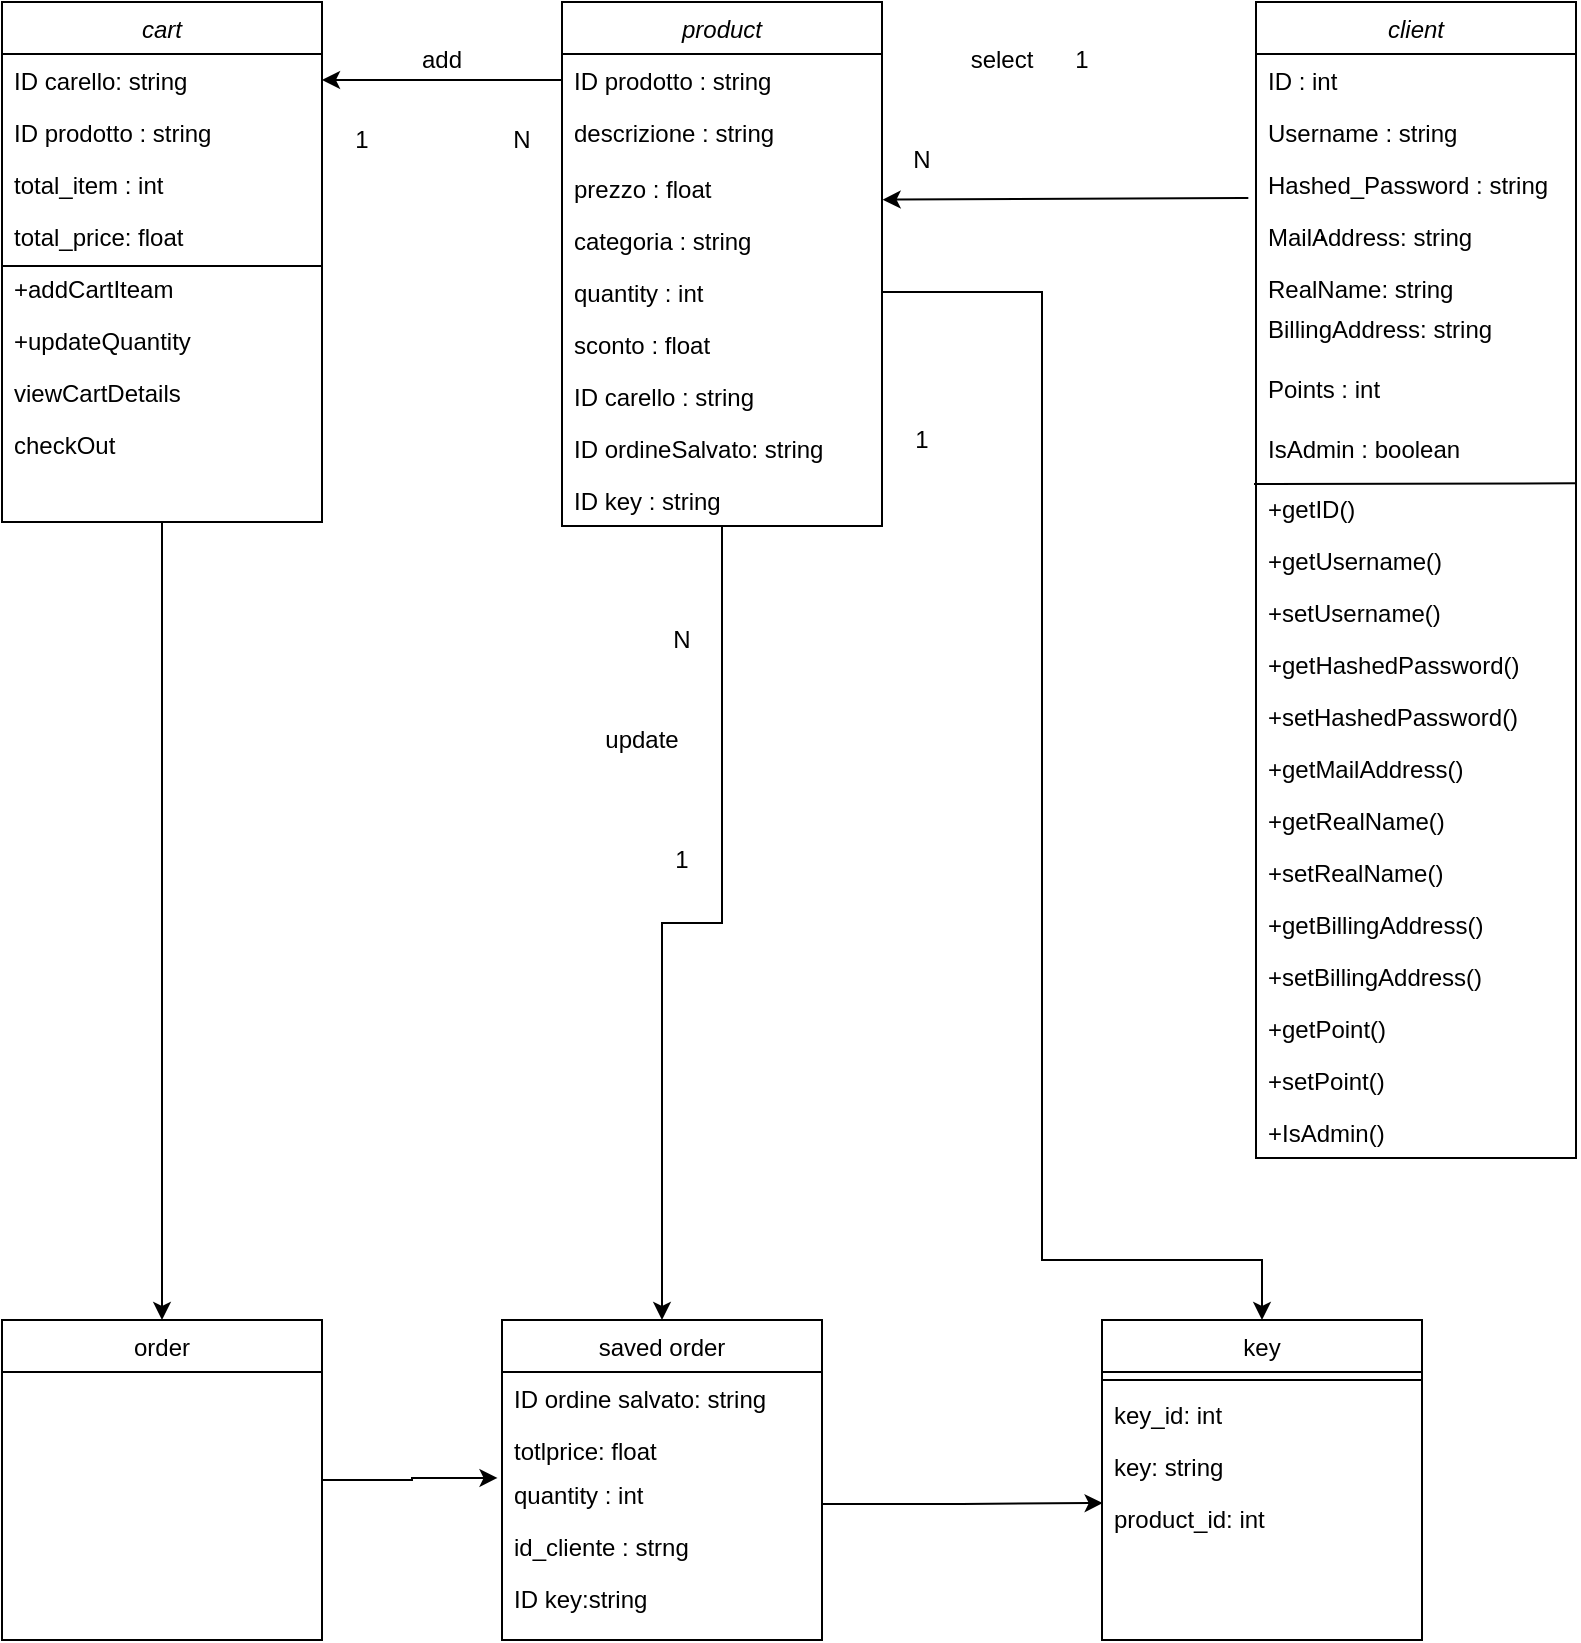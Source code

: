 <mxfile version="14.2.9" type="github"><diagram id="VeoFUl24I_dNdtMuMYzx" name="Page-1"><mxGraphModel dx="1216" dy="559" grid="1" gridSize="10" guides="1" tooltips="1" connect="1" arrows="1" fold="1" page="1" pageScale="1" pageWidth="827" pageHeight="1169" math="0" shadow="0"><root><mxCell id="WIyWlLk6GJQsqaUBKTNV-0"/><mxCell id="WIyWlLk6GJQsqaUBKTNV-1" parent="WIyWlLk6GJQsqaUBKTNV-0"/><mxCell id="Mv0XYe_JoWRZe7bj6yUm-20" style="edgeStyle=orthogonalEdgeStyle;rounded=0;orthogonalLoop=1;jettySize=auto;html=1;exitX=0.5;exitY=1;exitDx=0;exitDy=0;entryX=0.5;entryY=0;entryDx=0;entryDy=0;" parent="WIyWlLk6GJQsqaUBKTNV-1" source="zkfFHV4jXpPFQw0GAbJ--0" target="mndIu5OcAz433O3rEdWp-21" edge="1"><mxGeometry relative="1" as="geometry"><mxPoint x="400" y="600" as="targetPoint"/></mxGeometry></mxCell><mxCell id="zkfFHV4jXpPFQw0GAbJ--0" value="product" style="swimlane;fontStyle=2;align=center;verticalAlign=top;childLayout=stackLayout;horizontal=1;startSize=26;horizontalStack=0;resizeParent=1;resizeLast=0;collapsible=1;marginBottom=0;rounded=0;shadow=0;strokeWidth=1;" parent="WIyWlLk6GJQsqaUBKTNV-1" vertex="1"><mxGeometry x="320" y="61" width="160" height="262" as="geometry"><mxRectangle x="230" y="140" width="160" height="26" as="alternateBounds"/></mxGeometry></mxCell><mxCell id="zkfFHV4jXpPFQw0GAbJ--1" value="ID prodotto : string " style="text;align=left;verticalAlign=top;spacingLeft=4;spacingRight=4;overflow=hidden;rotatable=0;points=[[0,0.5],[1,0.5]];portConstraint=eastwest;" parent="zkfFHV4jXpPFQw0GAbJ--0" vertex="1"><mxGeometry y="26" width="160" height="26" as="geometry"/></mxCell><mxCell id="zkfFHV4jXpPFQw0GAbJ--2" value="descrizione : string&#xA;" style="text;align=left;verticalAlign=top;spacingLeft=4;spacingRight=4;overflow=hidden;rotatable=0;points=[[0,0.5],[1,0.5]];portConstraint=eastwest;rounded=0;shadow=0;html=0;" parent="zkfFHV4jXpPFQw0GAbJ--0" vertex="1"><mxGeometry y="52" width="160" height="28" as="geometry"/></mxCell><mxCell id="VRpzb3whiEWAZjZxAtdW-9" value="prezzo : float" style="text;align=left;verticalAlign=top;spacingLeft=4;spacingRight=4;overflow=hidden;rotatable=0;points=[[0,0.5],[1,0.5]];portConstraint=eastwest;rounded=0;shadow=0;html=0;" parent="zkfFHV4jXpPFQw0GAbJ--0" vertex="1"><mxGeometry y="80" width="160" height="26" as="geometry"/></mxCell><mxCell id="VRpzb3whiEWAZjZxAtdW-12" value="categoria : string" style="text;align=left;verticalAlign=top;spacingLeft=4;spacingRight=4;overflow=hidden;rotatable=0;points=[[0,0.5],[1,0.5]];portConstraint=eastwest;rounded=0;shadow=0;html=0;" parent="zkfFHV4jXpPFQw0GAbJ--0" vertex="1"><mxGeometry y="106" width="160" height="26" as="geometry"/></mxCell><mxCell id="mndIu5OcAz433O3rEdWp-13" value="quantity : int" style="text;align=left;verticalAlign=top;spacingLeft=4;spacingRight=4;overflow=hidden;rotatable=0;points=[[0,0.5],[1,0.5]];portConstraint=eastwest;rounded=0;shadow=0;html=0;" parent="zkfFHV4jXpPFQw0GAbJ--0" vertex="1"><mxGeometry y="132" width="160" height="26" as="geometry"/></mxCell><mxCell id="VRpzb3whiEWAZjZxAtdW-13" value="sconto : float" style="text;align=left;verticalAlign=top;spacingLeft=4;spacingRight=4;overflow=hidden;rotatable=0;points=[[0,0.5],[1,0.5]];portConstraint=eastwest;rounded=0;shadow=0;html=0;" parent="zkfFHV4jXpPFQw0GAbJ--0" vertex="1"><mxGeometry y="158" width="160" height="26" as="geometry"/></mxCell><mxCell id="Ly1gPwq9gIBLUIoBxmDl-4" value="ID carello : string" style="text;align=left;verticalAlign=top;spacingLeft=4;spacingRight=4;overflow=hidden;rotatable=0;points=[[0,0.5],[1,0.5]];portConstraint=eastwest;rounded=0;shadow=0;html=0;" parent="zkfFHV4jXpPFQw0GAbJ--0" vertex="1"><mxGeometry y="184" width="160" height="26" as="geometry"/></mxCell><mxCell id="VRpzb3whiEWAZjZxAtdW-78" value="ID ordineSalvato: string" style="text;align=left;verticalAlign=top;spacingLeft=4;spacingRight=4;overflow=hidden;rotatable=0;points=[[0,0.5],[1,0.5]];portConstraint=eastwest;rounded=0;shadow=0;html=0;" parent="zkfFHV4jXpPFQw0GAbJ--0" vertex="1"><mxGeometry y="210" width="160" height="26" as="geometry"/></mxCell><mxCell id="VRpzb3whiEWAZjZxAtdW-76" value="ID key : string" style="text;align=left;verticalAlign=top;spacingLeft=4;spacingRight=4;overflow=hidden;rotatable=0;points=[[0,0.5],[1,0.5]];portConstraint=eastwest;rounded=0;shadow=0;html=0;" parent="zkfFHV4jXpPFQw0GAbJ--0" vertex="1"><mxGeometry y="236" width="160" height="26" as="geometry"/></mxCell><mxCell id="zkfFHV4jXpPFQw0GAbJ--6" value="client" style="swimlane;fontStyle=2;align=center;verticalAlign=top;childLayout=stackLayout;horizontal=1;startSize=26;horizontalStack=0;resizeParent=1;resizeLast=0;collapsible=1;marginBottom=0;rounded=0;shadow=0;strokeWidth=1;" parent="WIyWlLk6GJQsqaUBKTNV-1" vertex="1"><mxGeometry x="667" y="61" width="160" height="578" as="geometry"><mxRectangle x="130" y="380" width="160" height="26" as="alternateBounds"/></mxGeometry></mxCell><mxCell id="zkfFHV4jXpPFQw0GAbJ--8" value="ID : int" style="text;align=left;verticalAlign=top;spacingLeft=4;spacingRight=4;overflow=hidden;rotatable=0;points=[[0,0.5],[1,0.5]];portConstraint=eastwest;rounded=0;shadow=0;html=0;" parent="zkfFHV4jXpPFQw0GAbJ--6" vertex="1"><mxGeometry y="26" width="160" height="26" as="geometry"/></mxCell><mxCell id="zkfFHV4jXpPFQw0GAbJ--11" value="Username : string" style="text;align=left;verticalAlign=top;spacingLeft=4;spacingRight=4;overflow=hidden;rotatable=0;points=[[0,0.5],[1,0.5]];portConstraint=eastwest;" parent="zkfFHV4jXpPFQw0GAbJ--6" vertex="1"><mxGeometry y="52" width="160" height="26" as="geometry"/></mxCell><mxCell id="VRpzb3whiEWAZjZxAtdW-17" value="Hashed_Password : string" style="text;align=left;verticalAlign=top;spacingLeft=4;spacingRight=4;overflow=hidden;rotatable=0;points=[[0,0.5],[1,0.5]];portConstraint=eastwest;" parent="zkfFHV4jXpPFQw0GAbJ--6" vertex="1"><mxGeometry y="78" width="160" height="26" as="geometry"/></mxCell><mxCell id="VRpzb3whiEWAZjZxAtdW-18" value="MailAddress: string" style="text;align=left;verticalAlign=top;spacingLeft=4;spacingRight=4;overflow=hidden;rotatable=0;points=[[0,0.5],[1,0.5]];portConstraint=eastwest;" parent="zkfFHV4jXpPFQw0GAbJ--6" vertex="1"><mxGeometry y="104" width="160" height="26" as="geometry"/></mxCell><mxCell id="aayf3ajhNIbeOpa840R7-4" value="RealName: string" style="text;align=left;verticalAlign=top;spacingLeft=4;spacingRight=4;overflow=hidden;rotatable=0;points=[[0,0.5],[1,0.5]];portConstraint=eastwest;" parent="zkfFHV4jXpPFQw0GAbJ--6" vertex="1"><mxGeometry y="130" width="160" height="20" as="geometry"/></mxCell><mxCell id="VRpzb3whiEWAZjZxAtdW-19" value="BillingAddress: string" style="text;align=left;verticalAlign=top;spacingLeft=4;spacingRight=4;overflow=hidden;rotatable=0;points=[[0,0.5],[1,0.5]];portConstraint=eastwest;" parent="zkfFHV4jXpPFQw0GAbJ--6" vertex="1"><mxGeometry y="150" width="160" height="30" as="geometry"/></mxCell><mxCell id="O9vExlEylo2LM8VIjViX-6" value="Points : int" style="text;align=left;verticalAlign=top;spacingLeft=4;spacingRight=4;overflow=hidden;rotatable=0;points=[[0,0.5],[1,0.5]];portConstraint=eastwest;" parent="zkfFHV4jXpPFQw0GAbJ--6" vertex="1"><mxGeometry y="180" width="160" height="30" as="geometry"/></mxCell><mxCell id="O9vExlEylo2LM8VIjViX-7" value="IsAdmin : boolean" style="text;align=left;verticalAlign=top;spacingLeft=4;spacingRight=4;overflow=hidden;rotatable=0;points=[[0,0.5],[1,0.5]];portConstraint=eastwest;" parent="zkfFHV4jXpPFQw0GAbJ--6" vertex="1"><mxGeometry y="210" width="160" height="30" as="geometry"/></mxCell><mxCell id="c_qBxo-Lxid1HAS9wkiW-0" value="" style="endArrow=none;html=1;entryX=0.998;entryY=0.026;entryDx=0;entryDy=0;entryPerimeter=0;" parent="zkfFHV4jXpPFQw0GAbJ--6" target="ner5P9UK-5sOuN8cKkjw-3" edge="1"><mxGeometry width="50" height="50" relative="1" as="geometry"><mxPoint x="-1" y="241" as="sourcePoint"/><mxPoint x="167" y="240" as="targetPoint"/></mxGeometry></mxCell><mxCell id="ner5P9UK-5sOuN8cKkjw-3" value="+getID()" style="text;align=left;verticalAlign=top;spacingLeft=4;spacingRight=4;overflow=hidden;rotatable=0;points=[[0,0.5],[1,0.5]];portConstraint=eastwest;" parent="zkfFHV4jXpPFQw0GAbJ--6" vertex="1"><mxGeometry y="240" width="160" height="26" as="geometry"/></mxCell><mxCell id="ner5P9UK-5sOuN8cKkjw-1" value="+getUsername()" style="text;align=left;verticalAlign=top;spacingLeft=4;spacingRight=4;overflow=hidden;rotatable=0;points=[[0,0.5],[1,0.5]];portConstraint=eastwest;" parent="zkfFHV4jXpPFQw0GAbJ--6" vertex="1"><mxGeometry y="266" width="160" height="26" as="geometry"/></mxCell><mxCell id="O9vExlEylo2LM8VIjViX-10" value="+setUsername()" style="text;align=left;verticalAlign=top;spacingLeft=4;spacingRight=4;overflow=hidden;rotatable=0;points=[[0,0.5],[1,0.5]];portConstraint=eastwest;" parent="zkfFHV4jXpPFQw0GAbJ--6" vertex="1"><mxGeometry y="292" width="160" height="26" as="geometry"/></mxCell><mxCell id="aayf3ajhNIbeOpa840R7-8" value="+getHashedPassword()" style="text;align=left;verticalAlign=top;spacingLeft=4;spacingRight=4;overflow=hidden;rotatable=0;points=[[0,0.5],[1,0.5]];portConstraint=eastwest;" parent="zkfFHV4jXpPFQw0GAbJ--6" vertex="1"><mxGeometry y="318" width="160" height="26" as="geometry"/></mxCell><mxCell id="O9vExlEylo2LM8VIjViX-11" value="+setHashedPassword()" style="text;align=left;verticalAlign=top;spacingLeft=4;spacingRight=4;overflow=hidden;rotatable=0;points=[[0,0.5],[1,0.5]];portConstraint=eastwest;" parent="zkfFHV4jXpPFQw0GAbJ--6" vertex="1"><mxGeometry y="344" width="160" height="26" as="geometry"/></mxCell><mxCell id="O9vExlEylo2LM8VIjViX-14" value="+getMailAddress()" style="text;align=left;verticalAlign=top;spacingLeft=4;spacingRight=4;overflow=hidden;rotatable=0;points=[[0,0.5],[1,0.5]];portConstraint=eastwest;" parent="zkfFHV4jXpPFQw0GAbJ--6" vertex="1"><mxGeometry y="370" width="160" height="26" as="geometry"/></mxCell><mxCell id="O9vExlEylo2LM8VIjViX-15" value="+getRealName()" style="text;align=left;verticalAlign=top;spacingLeft=4;spacingRight=4;overflow=hidden;rotatable=0;points=[[0,0.5],[1,0.5]];portConstraint=eastwest;" parent="zkfFHV4jXpPFQw0GAbJ--6" vertex="1"><mxGeometry y="396" width="160" height="26" as="geometry"/></mxCell><mxCell id="O9vExlEylo2LM8VIjViX-23" value="+setRealName()" style="text;align=left;verticalAlign=top;spacingLeft=4;spacingRight=4;overflow=hidden;rotatable=0;points=[[0,0.5],[1,0.5]];portConstraint=eastwest;" parent="zkfFHV4jXpPFQw0GAbJ--6" vertex="1"><mxGeometry y="422" width="160" height="26" as="geometry"/></mxCell><mxCell id="O9vExlEylo2LM8VIjViX-22" value="+getBillingAddress()" style="text;align=left;verticalAlign=top;spacingLeft=4;spacingRight=4;overflow=hidden;rotatable=0;points=[[0,0.5],[1,0.5]];portConstraint=eastwest;" parent="zkfFHV4jXpPFQw0GAbJ--6" vertex="1"><mxGeometry y="448" width="160" height="26" as="geometry"/></mxCell><mxCell id="O9vExlEylo2LM8VIjViX-24" value="+setBillingAddress()" style="text;align=left;verticalAlign=top;spacingLeft=4;spacingRight=4;overflow=hidden;rotatable=0;points=[[0,0.5],[1,0.5]];portConstraint=eastwest;" parent="zkfFHV4jXpPFQw0GAbJ--6" vertex="1"><mxGeometry y="474" width="160" height="26" as="geometry"/></mxCell><mxCell id="O9vExlEylo2LM8VIjViX-25" value="+getPoint()" style="text;align=left;verticalAlign=top;spacingLeft=4;spacingRight=4;overflow=hidden;rotatable=0;points=[[0,0.5],[1,0.5]];portConstraint=eastwest;" parent="zkfFHV4jXpPFQw0GAbJ--6" vertex="1"><mxGeometry y="500" width="160" height="26" as="geometry"/></mxCell><mxCell id="O9vExlEylo2LM8VIjViX-26" value="+setPoint()" style="text;align=left;verticalAlign=top;spacingLeft=4;spacingRight=4;overflow=hidden;rotatable=0;points=[[0,0.5],[1,0.5]];portConstraint=eastwest;" parent="zkfFHV4jXpPFQw0GAbJ--6" vertex="1"><mxGeometry y="526" width="160" height="26" as="geometry"/></mxCell><mxCell id="O9vExlEylo2LM8VIjViX-27" value="+IsAdmin()" style="text;align=left;verticalAlign=top;spacingLeft=4;spacingRight=4;overflow=hidden;rotatable=0;points=[[0,0.5],[1,0.5]];portConstraint=eastwest;" parent="zkfFHV4jXpPFQw0GAbJ--6" vertex="1"><mxGeometry y="552" width="160" height="26" as="geometry"/></mxCell><mxCell id="zkfFHV4jXpPFQw0GAbJ--13" value="key" style="swimlane;fontStyle=0;align=center;verticalAlign=top;childLayout=stackLayout;horizontal=1;startSize=26;horizontalStack=0;resizeParent=1;resizeLast=0;collapsible=1;marginBottom=0;rounded=0;shadow=0;strokeWidth=1;" parent="WIyWlLk6GJQsqaUBKTNV-1" vertex="1"><mxGeometry x="590" y="720" width="160" height="160" as="geometry"><mxRectangle x="340" y="380" width="170" height="26" as="alternateBounds"/></mxGeometry></mxCell><mxCell id="zkfFHV4jXpPFQw0GAbJ--15" value="" style="line;html=1;strokeWidth=1;align=left;verticalAlign=middle;spacingTop=-1;spacingLeft=3;spacingRight=3;rotatable=0;labelPosition=right;points=[];portConstraint=eastwest;" parent="zkfFHV4jXpPFQw0GAbJ--13" vertex="1"><mxGeometry y="26" width="160" height="8" as="geometry"/></mxCell><mxCell id="VRpzb3whiEWAZjZxAtdW-20" value="key_id: int" style="text;align=left;verticalAlign=top;spacingLeft=4;spacingRight=4;overflow=hidden;rotatable=0;points=[[0,0.5],[1,0.5]];portConstraint=eastwest;" parent="zkfFHV4jXpPFQw0GAbJ--13" vertex="1"><mxGeometry y="34" width="160" height="26" as="geometry"/></mxCell><mxCell id="VRpzb3whiEWAZjZxAtdW-23" value="key: string" style="text;align=left;verticalAlign=top;spacingLeft=4;spacingRight=4;overflow=hidden;rotatable=0;points=[[0,0.5],[1,0.5]];portConstraint=eastwest;" parent="zkfFHV4jXpPFQw0GAbJ--13" vertex="1"><mxGeometry y="60" width="160" height="26" as="geometry"/></mxCell><mxCell id="7qeM803XtFpv4y-jfcd3-6" value="product_id: int" style="text;align=left;verticalAlign=top;spacingLeft=4;spacingRight=4;overflow=hidden;rotatable=0;points=[[0,0.5],[1,0.5]];portConstraint=eastwest;" parent="zkfFHV4jXpPFQw0GAbJ--13" vertex="1"><mxGeometry y="86" width="160" height="26" as="geometry"/></mxCell><mxCell id="Mv0XYe_JoWRZe7bj6yUm-17" style="edgeStyle=orthogonalEdgeStyle;rounded=0;orthogonalLoop=1;jettySize=auto;html=1;exitX=0.5;exitY=1;exitDx=0;exitDy=0;" parent="WIyWlLk6GJQsqaUBKTNV-1" source="VRpzb3whiEWAZjZxAtdW-0" target="mndIu5OcAz433O3rEdWp-0" edge="1"><mxGeometry relative="1" as="geometry"><mxPoint x="80" y="720" as="targetPoint"/><Array as="points"><mxPoint x="120" y="760"/><mxPoint x="120" y="760"/></Array></mxGeometry></mxCell><mxCell id="VRpzb3whiEWAZjZxAtdW-0" value="cart" style="swimlane;fontStyle=2;align=center;verticalAlign=top;childLayout=stackLayout;horizontal=1;startSize=26;horizontalStack=0;resizeParent=1;resizeLast=0;collapsible=1;marginBottom=0;rounded=0;shadow=0;strokeWidth=1;" parent="WIyWlLk6GJQsqaUBKTNV-1" vertex="1"><mxGeometry x="40" y="61" width="160" height="260" as="geometry"><mxRectangle x="230" y="140" width="160" height="26" as="alternateBounds"/></mxGeometry></mxCell><mxCell id="VRpzb3whiEWAZjZxAtdW-1" value="ID carello: string" style="text;align=left;verticalAlign=top;spacingLeft=4;spacingRight=4;overflow=hidden;rotatable=0;points=[[0,0.5],[1,0.5]];portConstraint=eastwest;" parent="VRpzb3whiEWAZjZxAtdW-0" vertex="1"><mxGeometry y="26" width="160" height="26" as="geometry"/></mxCell><mxCell id="VRpzb3whiEWAZjZxAtdW-59" value="ID prodotto : string" style="text;align=left;verticalAlign=top;spacingLeft=4;spacingRight=4;overflow=hidden;rotatable=0;points=[[0,0.5],[1,0.5]];portConstraint=eastwest;rounded=0;shadow=0;html=0;" parent="VRpzb3whiEWAZjZxAtdW-0" vertex="1"><mxGeometry y="52" width="160" height="26" as="geometry"/></mxCell><mxCell id="aayf3ajhNIbeOpa840R7-10" value="total_item : int" style="text;align=left;verticalAlign=top;spacingLeft=4;spacingRight=4;overflow=hidden;rotatable=0;points=[[0,0.5],[1,0.5]];portConstraint=eastwest;rounded=0;shadow=0;html=0;" parent="VRpzb3whiEWAZjZxAtdW-0" vertex="1"><mxGeometry y="78" width="160" height="26" as="geometry"/></mxCell><mxCell id="aayf3ajhNIbeOpa840R7-12" value="" style="endArrow=none;html=1;" parent="VRpzb3whiEWAZjZxAtdW-0" edge="1"><mxGeometry width="50" height="50" relative="1" as="geometry"><mxPoint y="132" as="sourcePoint"/><mxPoint x="160" y="132" as="targetPoint"/></mxGeometry></mxCell><mxCell id="aayf3ajhNIbeOpa840R7-17" value="total_price: float" style="text;align=left;verticalAlign=top;spacingLeft=4;spacingRight=4;overflow=hidden;rotatable=0;points=[[0,0.5],[1,0.5]];portConstraint=eastwest;rounded=0;shadow=0;html=0;" parent="VRpzb3whiEWAZjZxAtdW-0" vertex="1"><mxGeometry y="104" width="160" height="26" as="geometry"/></mxCell><mxCell id="aayf3ajhNIbeOpa840R7-13" value="+addCartIteam" style="text;align=left;verticalAlign=top;spacingLeft=4;spacingRight=4;overflow=hidden;rotatable=0;points=[[0,0.5],[1,0.5]];portConstraint=eastwest;rounded=0;shadow=0;html=0;" parent="VRpzb3whiEWAZjZxAtdW-0" vertex="1"><mxGeometry y="130" width="160" height="26" as="geometry"/></mxCell><mxCell id="aayf3ajhNIbeOpa840R7-15" value="+updateQuantity" style="text;align=left;verticalAlign=top;spacingLeft=4;spacingRight=4;overflow=hidden;rotatable=0;points=[[0,0.5],[1,0.5]];portConstraint=eastwest;rounded=0;shadow=0;html=0;" parent="VRpzb3whiEWAZjZxAtdW-0" vertex="1"><mxGeometry y="156" width="160" height="26" as="geometry"/></mxCell><mxCell id="aayf3ajhNIbeOpa840R7-16" value="viewCartDetails" style="text;align=left;verticalAlign=top;spacingLeft=4;spacingRight=4;overflow=hidden;rotatable=0;points=[[0,0.5],[1,0.5]];portConstraint=eastwest;rounded=0;shadow=0;html=0;" parent="VRpzb3whiEWAZjZxAtdW-0" vertex="1"><mxGeometry y="182" width="160" height="26" as="geometry"/></mxCell><mxCell id="Ly1gPwq9gIBLUIoBxmDl-2" value="checkOut" style="text;align=left;verticalAlign=top;spacingLeft=4;spacingRight=4;overflow=hidden;rotatable=0;points=[[0,0.5],[1,0.5]];portConstraint=eastwest;rounded=0;shadow=0;html=0;" parent="VRpzb3whiEWAZjZxAtdW-0" vertex="1"><mxGeometry y="208" width="160" height="26" as="geometry"/></mxCell><mxCell id="VRpzb3whiEWAZjZxAtdW-51" value="select" style="text;html=1;strokeColor=none;fillColor=none;align=center;verticalAlign=middle;whiteSpace=wrap;rounded=0;" parent="WIyWlLk6GJQsqaUBKTNV-1" vertex="1"><mxGeometry x="520" y="80" width="40" height="20" as="geometry"/></mxCell><mxCell id="VRpzb3whiEWAZjZxAtdW-73" value="" style="endArrow=none;html=1;entryX=0.5;entryY=1;entryDx=0;entryDy=0;" parent="WIyWlLk6GJQsqaUBKTNV-1" edge="1"><mxGeometry width="50" height="50" relative="1" as="geometry"><mxPoint x="700" y="178" as="sourcePoint"/><mxPoint x="700" y="180" as="targetPoint"/></mxGeometry></mxCell><mxCell id="Mv0XYe_JoWRZe7bj6yUm-40" style="edgeStyle=orthogonalEdgeStyle;rounded=0;orthogonalLoop=1;jettySize=auto;html=1;exitX=1;exitY=0.5;exitDx=0;exitDy=0;entryX=-0.014;entryY=0.192;entryDx=0;entryDy=0;entryPerimeter=0;" parent="WIyWlLk6GJQsqaUBKTNV-1" source="mndIu5OcAz433O3rEdWp-0" target="mndIu5OcAz433O3rEdWp-26" edge="1"><mxGeometry relative="1" as="geometry"><mxPoint x="280" y="800" as="targetPoint"/></mxGeometry></mxCell><mxCell id="mndIu5OcAz433O3rEdWp-0" value="order" style="swimlane;fontStyle=0;align=center;verticalAlign=top;childLayout=stackLayout;horizontal=1;startSize=26;horizontalStack=0;resizeParent=1;resizeLast=0;collapsible=1;marginBottom=0;rounded=0;shadow=0;strokeWidth=1;" parent="WIyWlLk6GJQsqaUBKTNV-1" vertex="1"><mxGeometry x="40" y="720" width="160" height="160" as="geometry"><mxRectangle x="550" y="140" width="160" height="26" as="alternateBounds"/></mxGeometry></mxCell><mxCell id="mndIu5OcAz433O3rEdWp-21" value="saved order" style="swimlane;fontStyle=0;align=center;verticalAlign=top;childLayout=stackLayout;horizontal=1;startSize=26;horizontalStack=0;resizeParent=1;resizeLast=0;collapsible=1;marginBottom=0;rounded=0;shadow=0;strokeWidth=1;" parent="WIyWlLk6GJQsqaUBKTNV-1" vertex="1"><mxGeometry x="290" y="720" width="160" height="160" as="geometry"><mxRectangle x="550" y="140" width="160" height="26" as="alternateBounds"/></mxGeometry></mxCell><mxCell id="mndIu5OcAz433O3rEdWp-22" value="ID ordine salvato: string" style="text;align=left;verticalAlign=top;spacingLeft=4;spacingRight=4;overflow=hidden;rotatable=0;points=[[0,0.5],[1,0.5]];portConstraint=eastwest;rounded=0;shadow=0;html=0;" parent="mndIu5OcAz433O3rEdWp-21" vertex="1"><mxGeometry y="26" width="160" height="26" as="geometry"/></mxCell><mxCell id="mndIu5OcAz433O3rEdWp-24" value="totlprice: float" style="text;align=left;verticalAlign=top;spacingLeft=4;spacingRight=4;overflow=hidden;rotatable=0;points=[[0,0.5],[1,0.5]];portConstraint=eastwest;rounded=0;shadow=0;html=0;" parent="mndIu5OcAz433O3rEdWp-21" vertex="1"><mxGeometry y="52" width="160" height="22" as="geometry"/></mxCell><mxCell id="mndIu5OcAz433O3rEdWp-26" value="quantity : int" style="text;align=left;verticalAlign=top;spacingLeft=4;spacingRight=4;overflow=hidden;rotatable=0;points=[[0,0.5],[1,0.5]];portConstraint=eastwest;rounded=0;shadow=0;html=0;" parent="mndIu5OcAz433O3rEdWp-21" vertex="1"><mxGeometry y="74" width="160" height="26" as="geometry"/></mxCell><mxCell id="mndIu5OcAz433O3rEdWp-23" value="id_cliente : strng" style="text;align=left;verticalAlign=top;spacingLeft=4;spacingRight=4;overflow=hidden;rotatable=0;points=[[0,0.5],[1,0.5]];portConstraint=eastwest;rounded=0;shadow=0;html=0;" parent="mndIu5OcAz433O3rEdWp-21" vertex="1"><mxGeometry y="100" width="160" height="26" as="geometry"/></mxCell><mxCell id="mndIu5OcAz433O3rEdWp-25" value="ID key:string" style="text;align=left;verticalAlign=top;spacingLeft=4;spacingRight=4;overflow=hidden;rotatable=0;points=[[0,0.5],[1,0.5]];portConstraint=eastwest;rounded=0;shadow=0;html=0;" parent="mndIu5OcAz433O3rEdWp-21" vertex="1"><mxGeometry y="126" width="160" height="26" as="geometry"/></mxCell><mxCell id="mndIu5OcAz433O3rEdWp-35" value="N" style="text;html=1;strokeColor=none;fillColor=none;align=center;verticalAlign=middle;whiteSpace=wrap;rounded=0;" parent="WIyWlLk6GJQsqaUBKTNV-1" vertex="1"><mxGeometry x="280" y="120" width="40" height="20" as="geometry"/></mxCell><mxCell id="mndIu5OcAz433O3rEdWp-38" value="N" style="text;html=1;strokeColor=none;fillColor=none;align=center;verticalAlign=middle;whiteSpace=wrap;rounded=0;" parent="WIyWlLk6GJQsqaUBKTNV-1" vertex="1"><mxGeometry x="480" y="130" width="40" height="20" as="geometry"/></mxCell><mxCell id="mndIu5OcAz433O3rEdWp-42" value="1" style="text;html=1;strokeColor=none;fillColor=none;align=center;verticalAlign=middle;whiteSpace=wrap;rounded=0;" parent="WIyWlLk6GJQsqaUBKTNV-1" vertex="1"><mxGeometry x="560" y="80" width="40" height="20" as="geometry"/></mxCell><mxCell id="mndIu5OcAz433O3rEdWp-62" style="edgeStyle=orthogonalEdgeStyle;rounded=0;orthogonalLoop=1;jettySize=auto;html=1;exitX=0;exitY=0.5;exitDx=0;exitDy=0;entryX=1;entryY=0.5;entryDx=0;entryDy=0;" parent="WIyWlLk6GJQsqaUBKTNV-1" source="zkfFHV4jXpPFQw0GAbJ--1" target="VRpzb3whiEWAZjZxAtdW-1" edge="1"><mxGeometry relative="1" as="geometry"/></mxCell><mxCell id="mndIu5OcAz433O3rEdWp-63" value="add" style="text;html=1;strokeColor=none;fillColor=none;align=center;verticalAlign=middle;whiteSpace=wrap;rounded=0;" parent="WIyWlLk6GJQsqaUBKTNV-1" vertex="1"><mxGeometry x="240" y="80" width="40" height="20" as="geometry"/></mxCell><mxCell id="mndIu5OcAz433O3rEdWp-71" value="1" style="text;html=1;strokeColor=none;fillColor=none;align=center;verticalAlign=middle;whiteSpace=wrap;rounded=0;" parent="WIyWlLk6GJQsqaUBKTNV-1" vertex="1"><mxGeometry x="200" y="120" width="40" height="20" as="geometry"/></mxCell><mxCell id="Mv0XYe_JoWRZe7bj6yUm-26" style="edgeStyle=orthogonalEdgeStyle;rounded=0;orthogonalLoop=1;jettySize=auto;html=1;exitX=1;exitY=0.5;exitDx=0;exitDy=0;entryX=0.5;entryY=0;entryDx=0;entryDy=0;" parent="WIyWlLk6GJQsqaUBKTNV-1" source="mndIu5OcAz433O3rEdWp-13" target="zkfFHV4jXpPFQw0GAbJ--13" edge="1"><mxGeometry relative="1" as="geometry"><Array as="points"><mxPoint x="560" y="206"/><mxPoint x="560" y="690"/><mxPoint x="670" y="690"/></Array></mxGeometry></mxCell><mxCell id="Mv0XYe_JoWRZe7bj6yUm-32" style="edgeStyle=orthogonalEdgeStyle;rounded=0;orthogonalLoop=1;jettySize=auto;html=1;exitX=1;exitY=0.5;exitDx=0;exitDy=0;entryX=0.002;entryY=0.212;entryDx=0;entryDy=0;entryPerimeter=0;" parent="WIyWlLk6GJQsqaUBKTNV-1" source="mndIu5OcAz433O3rEdWp-24" target="7qeM803XtFpv4y-jfcd3-6" edge="1"><mxGeometry relative="1" as="geometry"><mxPoint x="480" y="627" as="sourcePoint"/><Array as="points"><mxPoint x="450" y="812"/><mxPoint x="520" y="812"/></Array><mxPoint x="590" y="713" as="targetPoint"/></mxGeometry></mxCell><mxCell id="Mv0XYe_JoWRZe7bj6yUm-35" value="1" style="text;html=1;strokeColor=none;fillColor=none;align=center;verticalAlign=middle;whiteSpace=wrap;rounded=0;" parent="WIyWlLk6GJQsqaUBKTNV-1" vertex="1"><mxGeometry x="480" y="270" width="40" height="20" as="geometry"/></mxCell><mxCell id="Mv0XYe_JoWRZe7bj6yUm-44" value="update" style="text;html=1;strokeColor=none;fillColor=none;align=center;verticalAlign=middle;whiteSpace=wrap;rounded=0;" parent="WIyWlLk6GJQsqaUBKTNV-1" vertex="1"><mxGeometry x="340" y="420" width="40" height="20" as="geometry"/></mxCell><mxCell id="Mv0XYe_JoWRZe7bj6yUm-45" value="N" style="text;html=1;strokeColor=none;fillColor=none;align=center;verticalAlign=middle;whiteSpace=wrap;rounded=0;" parent="WIyWlLk6GJQsqaUBKTNV-1" vertex="1"><mxGeometry x="360" y="370" width="40" height="20" as="geometry"/></mxCell><mxCell id="Mv0XYe_JoWRZe7bj6yUm-46" value="1" style="text;html=1;strokeColor=none;fillColor=none;align=center;verticalAlign=middle;whiteSpace=wrap;rounded=0;" parent="WIyWlLk6GJQsqaUBKTNV-1" vertex="1"><mxGeometry x="360" y="480" width="40" height="20" as="geometry"/></mxCell><mxCell id="VRpzb3whiEWAZjZxAtdW-49" style="edgeStyle=orthogonalEdgeStyle;rounded=0;orthogonalLoop=1;jettySize=auto;html=1;entryX=1.002;entryY=0.724;entryDx=0;entryDy=0;entryPerimeter=0;exitX=-0.024;exitY=0.769;exitDx=0;exitDy=0;exitPerimeter=0;" parent="WIyWlLk6GJQsqaUBKTNV-1" source="VRpzb3whiEWAZjZxAtdW-17" target="VRpzb3whiEWAZjZxAtdW-9" edge="1"><mxGeometry relative="1" as="geometry"><mxPoint x="660" y="140" as="sourcePoint"/><mxPoint x="510" y="160" as="targetPoint"/><Array as="points"><mxPoint x="660" y="159"/></Array></mxGeometry></mxCell></root></mxGraphModel></diagram></mxfile>